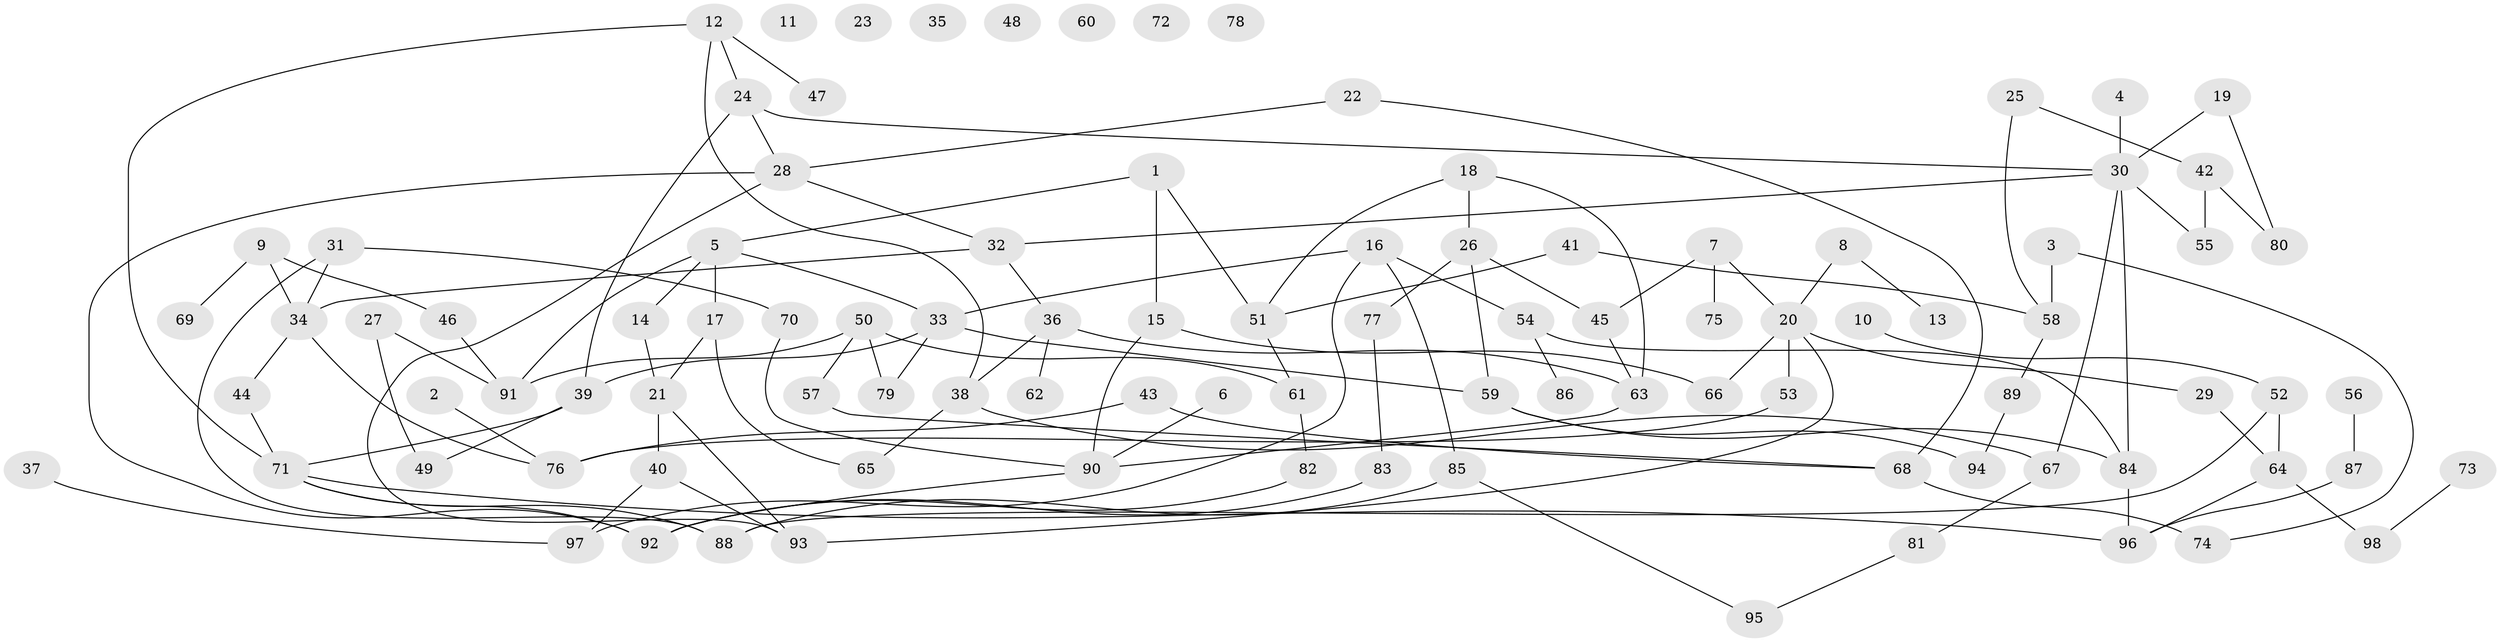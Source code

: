 // Generated by graph-tools (version 1.1) at 2025/49/03/09/25 03:49:05]
// undirected, 98 vertices, 130 edges
graph export_dot {
graph [start="1"]
  node [color=gray90,style=filled];
  1;
  2;
  3;
  4;
  5;
  6;
  7;
  8;
  9;
  10;
  11;
  12;
  13;
  14;
  15;
  16;
  17;
  18;
  19;
  20;
  21;
  22;
  23;
  24;
  25;
  26;
  27;
  28;
  29;
  30;
  31;
  32;
  33;
  34;
  35;
  36;
  37;
  38;
  39;
  40;
  41;
  42;
  43;
  44;
  45;
  46;
  47;
  48;
  49;
  50;
  51;
  52;
  53;
  54;
  55;
  56;
  57;
  58;
  59;
  60;
  61;
  62;
  63;
  64;
  65;
  66;
  67;
  68;
  69;
  70;
  71;
  72;
  73;
  74;
  75;
  76;
  77;
  78;
  79;
  80;
  81;
  82;
  83;
  84;
  85;
  86;
  87;
  88;
  89;
  90;
  91;
  92;
  93;
  94;
  95;
  96;
  97;
  98;
  1 -- 5;
  1 -- 15;
  1 -- 51;
  2 -- 76;
  3 -- 58;
  3 -- 74;
  4 -- 30;
  5 -- 14;
  5 -- 17;
  5 -- 33;
  5 -- 91;
  6 -- 90;
  7 -- 20;
  7 -- 45;
  7 -- 75;
  8 -- 13;
  8 -- 20;
  9 -- 34;
  9 -- 46;
  9 -- 69;
  10 -- 52;
  12 -- 24;
  12 -- 38;
  12 -- 47;
  12 -- 71;
  14 -- 21;
  15 -- 66;
  15 -- 90;
  16 -- 33;
  16 -- 54;
  16 -- 85;
  16 -- 97;
  17 -- 21;
  17 -- 65;
  18 -- 26;
  18 -- 51;
  18 -- 63;
  19 -- 30;
  19 -- 80;
  20 -- 29;
  20 -- 53;
  20 -- 66;
  20 -- 93;
  21 -- 40;
  21 -- 93;
  22 -- 28;
  22 -- 68;
  24 -- 28;
  24 -- 30;
  24 -- 39;
  25 -- 42;
  25 -- 58;
  26 -- 45;
  26 -- 59;
  26 -- 77;
  27 -- 49;
  27 -- 91;
  28 -- 32;
  28 -- 92;
  28 -- 93;
  29 -- 64;
  30 -- 32;
  30 -- 55;
  30 -- 67;
  30 -- 84;
  31 -- 34;
  31 -- 70;
  31 -- 88;
  32 -- 34;
  32 -- 36;
  33 -- 39;
  33 -- 59;
  33 -- 79;
  34 -- 44;
  34 -- 76;
  36 -- 38;
  36 -- 62;
  36 -- 63;
  37 -- 97;
  38 -- 65;
  38 -- 67;
  39 -- 49;
  39 -- 71;
  40 -- 93;
  40 -- 97;
  41 -- 51;
  41 -- 58;
  42 -- 55;
  42 -- 80;
  43 -- 68;
  43 -- 76;
  44 -- 71;
  45 -- 63;
  46 -- 91;
  50 -- 57;
  50 -- 61;
  50 -- 79;
  50 -- 91;
  51 -- 61;
  52 -- 64;
  52 -- 88;
  53 -- 76;
  54 -- 84;
  54 -- 86;
  56 -- 87;
  57 -- 68;
  58 -- 89;
  59 -- 84;
  59 -- 94;
  61 -- 82;
  63 -- 90;
  64 -- 96;
  64 -- 98;
  67 -- 81;
  68 -- 74;
  70 -- 90;
  71 -- 88;
  71 -- 92;
  71 -- 96;
  73 -- 98;
  77 -- 83;
  81 -- 95;
  82 -- 92;
  83 -- 92;
  84 -- 96;
  85 -- 88;
  85 -- 95;
  87 -- 96;
  89 -- 94;
  90 -- 92;
}
